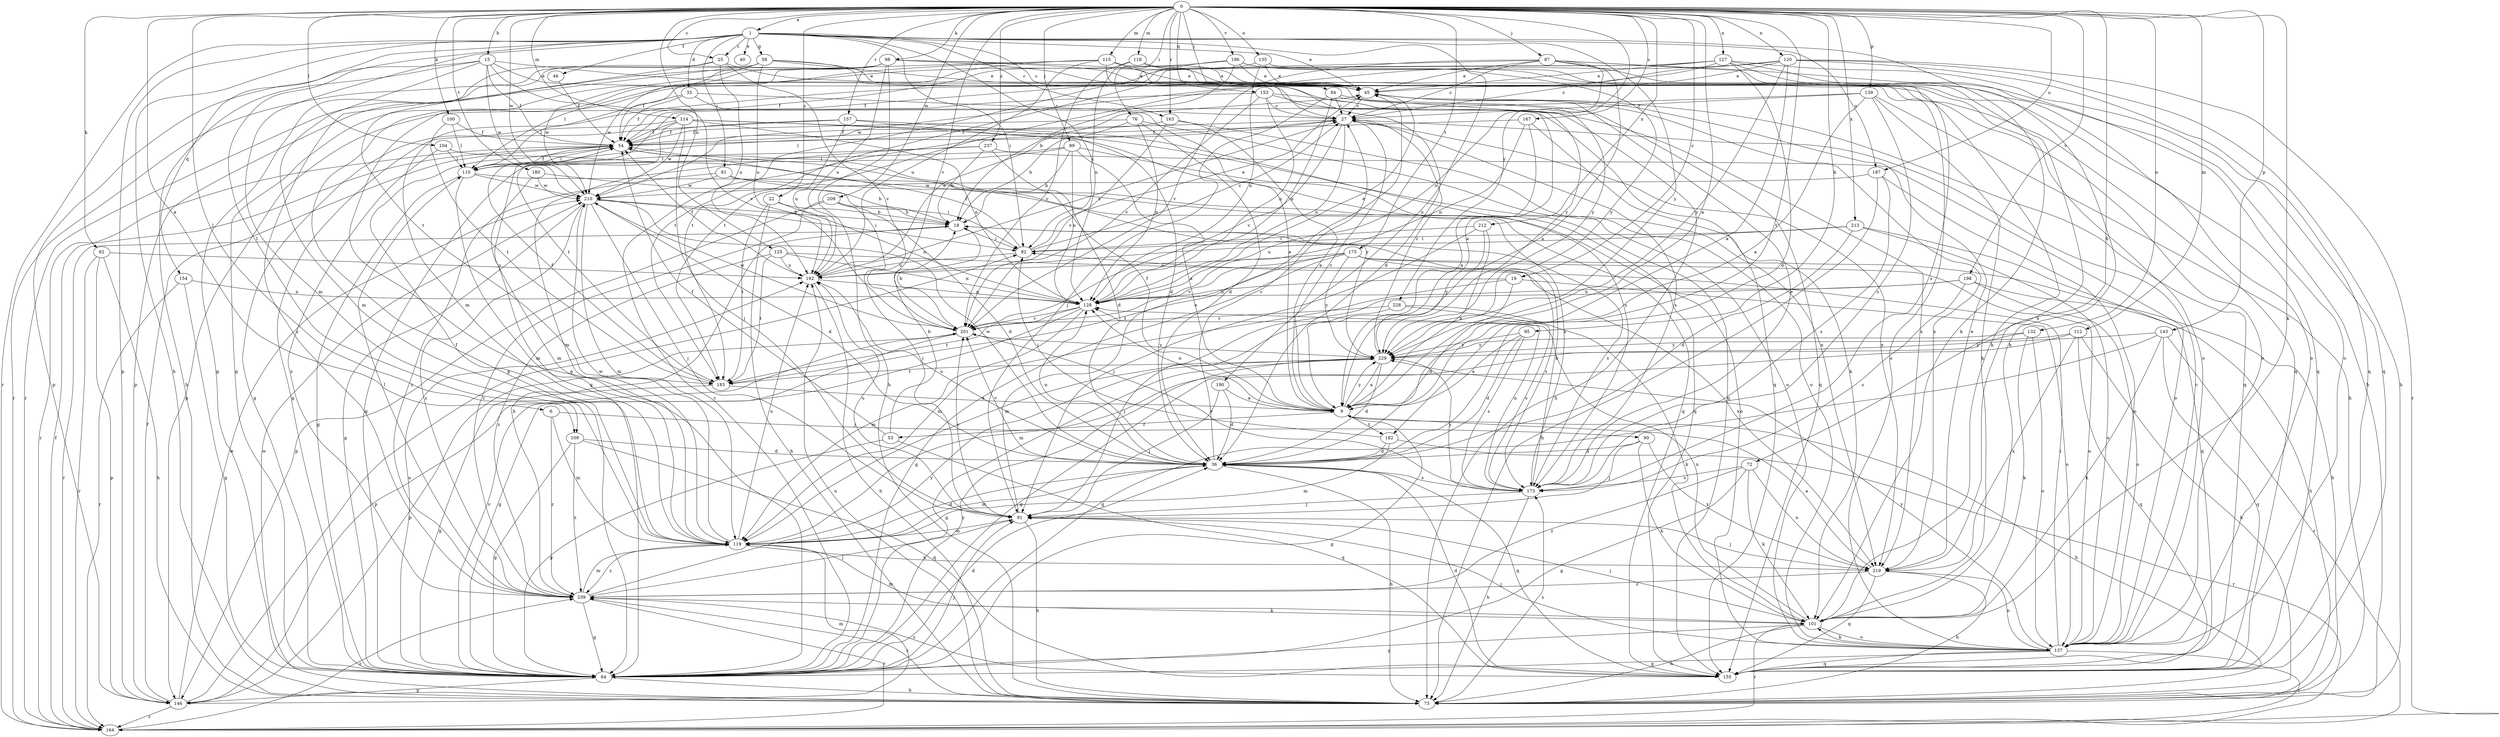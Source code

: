 strict digraph  {
0;
1;
6;
9;
15;
18;
19;
22;
25;
27;
35;
36;
40;
45;
46;
53;
54;
58;
64;
72;
73;
76;
81;
82;
84;
87;
89;
90;
91;
92;
95;
98;
100;
101;
104;
109;
110;
112;
114;
115;
118;
119;
120;
125;
127;
128;
132;
135;
137;
139;
143;
146;
153;
154;
155;
157;
163;
164;
167;
173;
175;
180;
182;
183;
187;
190;
192;
196;
198;
201;
209;
210;
212;
213;
219;
228;
229;
237;
239;
0 -> 1  [label=a];
0 -> 6  [label=a];
0 -> 9  [label=a];
0 -> 15  [label=b];
0 -> 19  [label=c];
0 -> 22  [label=c];
0 -> 25  [label=c];
0 -> 72  [label=h];
0 -> 76  [label=i];
0 -> 84  [label=j];
0 -> 87  [label=j];
0 -> 89  [label=j];
0 -> 92  [label=k];
0 -> 95  [label=k];
0 -> 98  [label=k];
0 -> 100  [label=k];
0 -> 101  [label=k];
0 -> 104  [label=l];
0 -> 109  [label=l];
0 -> 112  [label=m];
0 -> 114  [label=m];
0 -> 115  [label=m];
0 -> 118  [label=m];
0 -> 120  [label=n];
0 -> 125  [label=n];
0 -> 127  [label=n];
0 -> 132  [label=o];
0 -> 135  [label=o];
0 -> 139  [label=p];
0 -> 143  [label=p];
0 -> 153  [label=q];
0 -> 157  [label=r];
0 -> 163  [label=r];
0 -> 167  [label=s];
0 -> 175  [label=t];
0 -> 180  [label=t];
0 -> 182  [label=t];
0 -> 187  [label=u];
0 -> 196  [label=v];
0 -> 198  [label=v];
0 -> 201  [label=v];
0 -> 209  [label=w];
0 -> 210  [label=w];
0 -> 212  [label=x];
0 -> 213  [label=x];
0 -> 228  [label=y];
0 -> 237  [label=z];
1 -> 25  [label=c];
1 -> 27  [label=c];
1 -> 35  [label=d];
1 -> 40  [label=e];
1 -> 45  [label=e];
1 -> 46  [label=f];
1 -> 58  [label=g];
1 -> 73  [label=h];
1 -> 81  [label=i];
1 -> 82  [label=i];
1 -> 101  [label=k];
1 -> 109  [label=l];
1 -> 119  [label=m];
1 -> 128  [label=n];
1 -> 146  [label=p];
1 -> 154  [label=q];
1 -> 163  [label=r];
1 -> 164  [label=r];
1 -> 187  [label=u];
1 -> 190  [label=u];
1 -> 229  [label=y];
6 -> 90  [label=j];
6 -> 119  [label=m];
6 -> 239  [label=z];
9 -> 27  [label=c];
9 -> 53  [label=f];
9 -> 54  [label=f];
9 -> 64  [label=g];
9 -> 73  [label=h];
9 -> 128  [label=n];
9 -> 182  [label=t];
9 -> 229  [label=y];
15 -> 45  [label=e];
15 -> 54  [label=f];
15 -> 73  [label=h];
15 -> 119  [label=m];
15 -> 137  [label=o];
15 -> 146  [label=p];
15 -> 201  [label=v];
15 -> 210  [label=w];
18 -> 82  [label=i];
18 -> 164  [label=r];
18 -> 173  [label=s];
19 -> 36  [label=d];
19 -> 119  [label=m];
19 -> 128  [label=n];
19 -> 137  [label=o];
22 -> 18  [label=b];
22 -> 73  [label=h];
22 -> 128  [label=n];
22 -> 183  [label=t];
25 -> 45  [label=e];
25 -> 64  [label=g];
25 -> 183  [label=t];
25 -> 192  [label=u];
25 -> 201  [label=v];
27 -> 54  [label=f];
27 -> 110  [label=l];
27 -> 128  [label=n];
27 -> 173  [label=s];
27 -> 201  [label=v];
27 -> 219  [label=x];
35 -> 9  [label=a];
35 -> 27  [label=c];
35 -> 54  [label=f];
35 -> 110  [label=l];
36 -> 27  [label=c];
36 -> 73  [label=h];
36 -> 119  [label=m];
36 -> 128  [label=n];
36 -> 155  [label=q];
36 -> 173  [label=s];
36 -> 192  [label=u];
36 -> 201  [label=v];
36 -> 210  [label=w];
45 -> 27  [label=c];
45 -> 155  [label=q];
45 -> 219  [label=x];
46 -> 54  [label=f];
53 -> 18  [label=b];
53 -> 54  [label=f];
53 -> 64  [label=g];
53 -> 155  [label=q];
54 -> 110  [label=l];
54 -> 155  [label=q];
54 -> 164  [label=r];
58 -> 9  [label=a];
58 -> 45  [label=e];
58 -> 164  [label=r];
58 -> 192  [label=u];
58 -> 210  [label=w];
58 -> 229  [label=y];
58 -> 239  [label=z];
64 -> 27  [label=c];
64 -> 36  [label=d];
64 -> 73  [label=h];
64 -> 91  [label=j];
64 -> 146  [label=p];
64 -> 192  [label=u];
64 -> 201  [label=v];
64 -> 229  [label=y];
72 -> 64  [label=g];
72 -> 101  [label=k];
72 -> 173  [label=s];
72 -> 219  [label=x];
72 -> 239  [label=z];
73 -> 173  [label=s];
73 -> 192  [label=u];
73 -> 210  [label=w];
73 -> 239  [label=z];
76 -> 18  [label=b];
76 -> 36  [label=d];
76 -> 54  [label=f];
76 -> 128  [label=n];
76 -> 137  [label=o];
81 -> 18  [label=b];
81 -> 173  [label=s];
81 -> 210  [label=w];
81 -> 239  [label=z];
82 -> 27  [label=c];
82 -> 45  [label=e];
82 -> 54  [label=f];
82 -> 192  [label=u];
84 -> 27  [label=c];
84 -> 73  [label=h];
84 -> 91  [label=j];
84 -> 128  [label=n];
84 -> 155  [label=q];
87 -> 9  [label=a];
87 -> 27  [label=c];
87 -> 45  [label=e];
87 -> 73  [label=h];
87 -> 119  [label=m];
87 -> 128  [label=n];
87 -> 137  [label=o];
87 -> 201  [label=v];
87 -> 219  [label=x];
89 -> 9  [label=a];
89 -> 18  [label=b];
89 -> 64  [label=g];
89 -> 110  [label=l];
89 -> 128  [label=n];
89 -> 155  [label=q];
90 -> 36  [label=d];
90 -> 91  [label=j];
90 -> 101  [label=k];
90 -> 219  [label=x];
91 -> 45  [label=e];
91 -> 73  [label=h];
91 -> 119  [label=m];
91 -> 192  [label=u];
91 -> 201  [label=v];
92 -> 73  [label=h];
92 -> 146  [label=p];
92 -> 164  [label=r];
92 -> 192  [label=u];
95 -> 9  [label=a];
95 -> 36  [label=d];
95 -> 173  [label=s];
95 -> 229  [label=y];
98 -> 45  [label=e];
98 -> 64  [label=g];
98 -> 73  [label=h];
98 -> 101  [label=k];
98 -> 146  [label=p];
98 -> 164  [label=r];
98 -> 192  [label=u];
98 -> 210  [label=w];
98 -> 229  [label=y];
100 -> 54  [label=f];
100 -> 110  [label=l];
100 -> 183  [label=t];
101 -> 64  [label=g];
101 -> 73  [label=h];
101 -> 91  [label=j];
101 -> 119  [label=m];
101 -> 128  [label=n];
101 -> 137  [label=o];
101 -> 164  [label=r];
104 -> 110  [label=l];
104 -> 229  [label=y];
104 -> 239  [label=z];
109 -> 36  [label=d];
109 -> 64  [label=g];
109 -> 155  [label=q];
109 -> 239  [label=z];
110 -> 54  [label=f];
110 -> 64  [label=g];
110 -> 119  [label=m];
110 -> 137  [label=o];
110 -> 210  [label=w];
112 -> 64  [label=g];
112 -> 73  [label=h];
112 -> 155  [label=q];
112 -> 219  [label=x];
112 -> 229  [label=y];
114 -> 54  [label=f];
114 -> 64  [label=g];
114 -> 91  [label=j];
114 -> 128  [label=n];
114 -> 137  [label=o];
114 -> 173  [label=s];
114 -> 183  [label=t];
114 -> 210  [label=w];
115 -> 36  [label=d];
115 -> 45  [label=e];
115 -> 54  [label=f];
115 -> 64  [label=g];
115 -> 110  [label=l];
115 -> 137  [label=o];
115 -> 155  [label=q];
115 -> 192  [label=u];
118 -> 45  [label=e];
118 -> 82  [label=i];
118 -> 155  [label=q];
118 -> 201  [label=v];
119 -> 36  [label=d];
119 -> 54  [label=f];
119 -> 192  [label=u];
119 -> 210  [label=w];
119 -> 219  [label=x];
119 -> 239  [label=z];
120 -> 9  [label=a];
120 -> 45  [label=e];
120 -> 73  [label=h];
120 -> 155  [label=q];
120 -> 164  [label=r];
120 -> 183  [label=t];
120 -> 210  [label=w];
120 -> 229  [label=y];
125 -> 128  [label=n];
125 -> 183  [label=t];
125 -> 192  [label=u];
125 -> 219  [label=x];
125 -> 239  [label=z];
127 -> 27  [label=c];
127 -> 36  [label=d];
127 -> 45  [label=e];
127 -> 54  [label=f];
127 -> 101  [label=k];
127 -> 137  [label=o];
127 -> 155  [label=q];
127 -> 183  [label=t];
128 -> 45  [label=e];
128 -> 119  [label=m];
128 -> 146  [label=p];
128 -> 183  [label=t];
128 -> 201  [label=v];
132 -> 101  [label=k];
132 -> 119  [label=m];
132 -> 137  [label=o];
132 -> 229  [label=y];
135 -> 45  [label=e];
135 -> 54  [label=f];
135 -> 128  [label=n];
135 -> 137  [label=o];
137 -> 27  [label=c];
137 -> 64  [label=g];
137 -> 82  [label=i];
137 -> 91  [label=j];
137 -> 101  [label=k];
137 -> 155  [label=q];
137 -> 164  [label=r];
137 -> 229  [label=y];
139 -> 9  [label=a];
139 -> 27  [label=c];
139 -> 73  [label=h];
139 -> 101  [label=k];
139 -> 146  [label=p];
139 -> 173  [label=s];
143 -> 64  [label=g];
143 -> 101  [label=k];
143 -> 155  [label=q];
143 -> 164  [label=r];
143 -> 229  [label=y];
146 -> 54  [label=f];
146 -> 82  [label=i];
146 -> 119  [label=m];
146 -> 164  [label=r];
146 -> 210  [label=w];
153 -> 27  [label=c];
153 -> 64  [label=g];
153 -> 128  [label=n];
153 -> 155  [label=q];
153 -> 201  [label=v];
153 -> 219  [label=x];
154 -> 64  [label=g];
154 -> 128  [label=n];
154 -> 164  [label=r];
155 -> 36  [label=d];
155 -> 239  [label=z];
157 -> 36  [label=d];
157 -> 54  [label=f];
157 -> 64  [label=g];
157 -> 155  [label=q];
157 -> 192  [label=u];
163 -> 9  [label=a];
163 -> 54  [label=f];
163 -> 201  [label=v];
163 -> 219  [label=x];
164 -> 54  [label=f];
164 -> 239  [label=z];
167 -> 9  [label=a];
167 -> 54  [label=f];
167 -> 101  [label=k];
167 -> 128  [label=n];
173 -> 18  [label=b];
173 -> 45  [label=e];
173 -> 73  [label=h];
173 -> 91  [label=j];
173 -> 128  [label=n];
173 -> 201  [label=v];
173 -> 229  [label=y];
175 -> 64  [label=g];
175 -> 73  [label=h];
175 -> 137  [label=o];
175 -> 173  [label=s];
175 -> 183  [label=t];
175 -> 192  [label=u];
175 -> 201  [label=v];
175 -> 229  [label=y];
180 -> 82  [label=i];
180 -> 119  [label=m];
180 -> 210  [label=w];
182 -> 36  [label=d];
182 -> 82  [label=i];
182 -> 119  [label=m];
182 -> 164  [label=r];
183 -> 9  [label=a];
183 -> 54  [label=f];
183 -> 64  [label=g];
187 -> 73  [label=h];
187 -> 137  [label=o];
187 -> 173  [label=s];
187 -> 210  [label=w];
190 -> 9  [label=a];
190 -> 36  [label=d];
190 -> 91  [label=j];
192 -> 27  [label=c];
192 -> 45  [label=e];
192 -> 54  [label=f];
192 -> 73  [label=h];
192 -> 128  [label=n];
196 -> 18  [label=b];
196 -> 45  [label=e];
196 -> 64  [label=g];
196 -> 173  [label=s];
196 -> 183  [label=t];
196 -> 229  [label=y];
198 -> 73  [label=h];
198 -> 119  [label=m];
198 -> 128  [label=n];
198 -> 137  [label=o];
198 -> 173  [label=s];
201 -> 18  [label=b];
201 -> 64  [label=g];
201 -> 146  [label=p];
201 -> 210  [label=w];
201 -> 229  [label=y];
209 -> 18  [label=b];
209 -> 36  [label=d];
209 -> 91  [label=j];
209 -> 146  [label=p];
209 -> 239  [label=z];
210 -> 18  [label=b];
210 -> 36  [label=d];
210 -> 64  [label=g];
210 -> 82  [label=i];
210 -> 91  [label=j];
210 -> 119  [label=m];
210 -> 239  [label=z];
212 -> 9  [label=a];
212 -> 82  [label=i];
212 -> 91  [label=j];
212 -> 229  [label=y];
213 -> 36  [label=d];
213 -> 82  [label=i];
213 -> 137  [label=o];
213 -> 155  [label=q];
213 -> 192  [label=u];
219 -> 9  [label=a];
219 -> 45  [label=e];
219 -> 73  [label=h];
219 -> 91  [label=j];
219 -> 137  [label=o];
219 -> 155  [label=q];
219 -> 239  [label=z];
228 -> 91  [label=j];
228 -> 101  [label=k];
228 -> 173  [label=s];
228 -> 201  [label=v];
229 -> 9  [label=a];
229 -> 27  [label=c];
229 -> 36  [label=d];
229 -> 64  [label=g];
229 -> 183  [label=t];
237 -> 18  [label=b];
237 -> 36  [label=d];
237 -> 110  [label=l];
237 -> 119  [label=m];
237 -> 137  [label=o];
239 -> 18  [label=b];
239 -> 64  [label=g];
239 -> 91  [label=j];
239 -> 101  [label=k];
239 -> 110  [label=l];
239 -> 119  [label=m];
239 -> 164  [label=r];
239 -> 229  [label=y];
}

